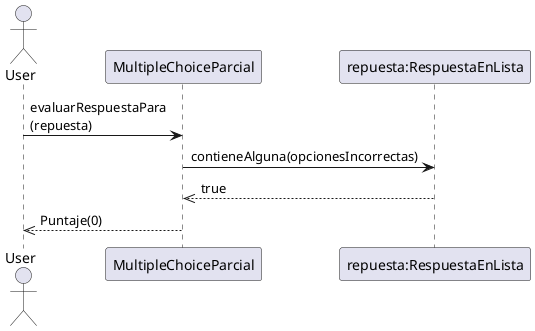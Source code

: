 @startuml

actor User
User -> MultipleChoiceParcial: evaluarRespuestaPara\n(repuesta)
MultipleChoiceParcial -> "repuesta:RespuestaEnLista": contieneAlguna(opcionesIncorrectas)
MultipleChoiceParcial <<-- "repuesta:RespuestaEnLista": true
MultipleChoiceParcial -->>User: Puntaje(0)

@enduml